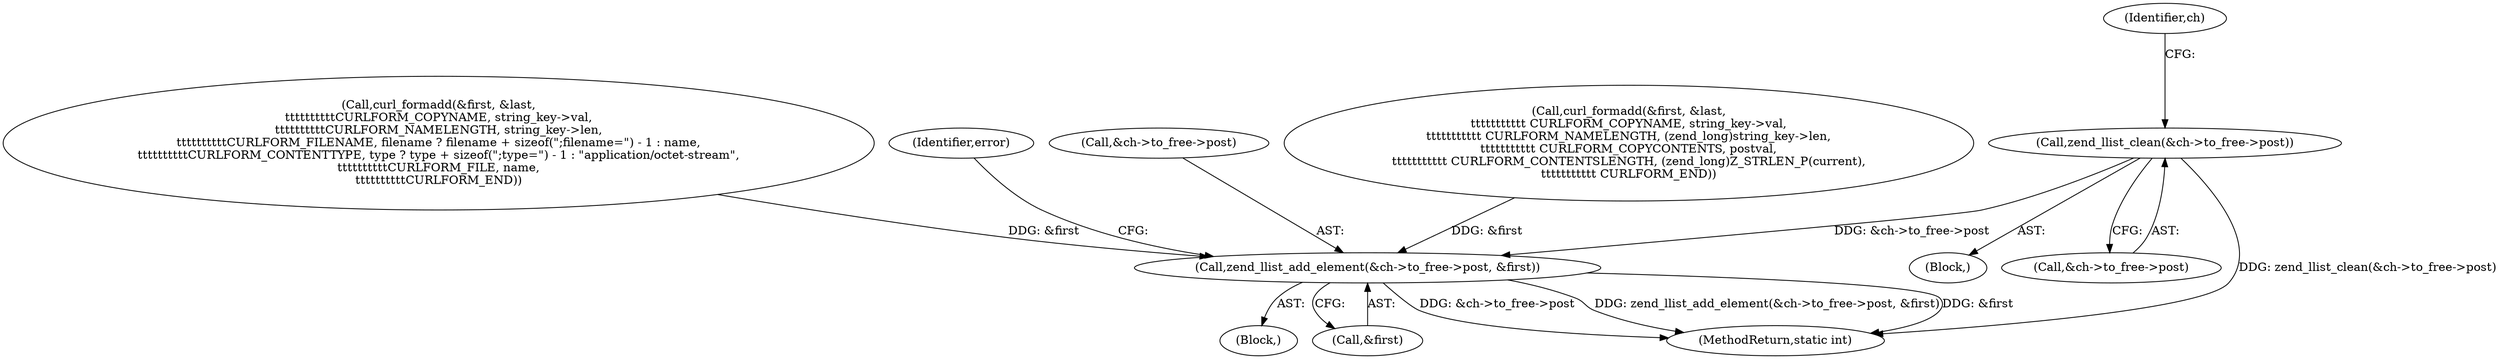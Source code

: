 digraph "0_php_124fb22a13fafa3648e4e15b4f207c7096d8155e@pointer" {
"1001414" [label="(Call,zend_llist_clean(&ch->to_free->post))"];
"1001421" [label="(Call,zend_llist_add_element(&ch->to_free->post, &first))"];
"1001063" [label="(Block,)"];
"1001329" [label="(Call,curl_formadd(&first, &last,\n\t\t\t\t\t\t\t\t\t\tCURLFORM_COPYNAME, string_key->val,\n\t\t\t\t\t\t\t\t\t\tCURLFORM_NAMELENGTH, string_key->len,\n\t\t\t\t\t\t\t\t\t\tCURLFORM_FILENAME, filename ? filename + sizeof(\";filename=\") - 1 : name,\n\t\t\t\t\t\t\t\t\t\tCURLFORM_CONTENTTYPE, type ? type + sizeof(\";type=\") - 1 : \"application/octet-stream\",\n\t\t\t\t\t\t\t\t\t\tCURLFORM_FILE, name,\n\t\t\t\t\t\t\t\t\t\tCURLFORM_END))"];
"1001413" [label="(Block,)"];
"1001415" [label="(Call,&ch->to_free->post)"];
"1001421" [label="(Call,zend_llist_add_element(&ch->to_free->post, &first))"];
"1001431" [label="(Identifier,error)"];
"1001422" [label="(Call,&ch->to_free->post)"];
"1001428" [label="(Call,&first)"];
"1001371" [label="(Call,curl_formadd(&first, &last,\n\t\t\t\t\t\t\t\t\t\t\t CURLFORM_COPYNAME, string_key->val,\n\t\t\t\t\t\t\t\t\t\t\t CURLFORM_NAMELENGTH, (zend_long)string_key->len,\n\t\t\t\t\t\t\t\t\t\t\t CURLFORM_COPYCONTENTS, postval,\n\t\t\t\t\t\t\t\t\t\t\t CURLFORM_CONTENTSLENGTH, (zend_long)Z_STRLEN_P(current),\n\t\t\t\t\t\t\t\t\t\t\t CURLFORM_END))"];
"1001414" [label="(Call,zend_llist_clean(&ch->to_free->post))"];
"1001425" [label="(Identifier,ch)"];
"1001927" [label="(MethodReturn,static int)"];
"1001414" -> "1001413"  [label="AST: "];
"1001414" -> "1001415"  [label="CFG: "];
"1001415" -> "1001414"  [label="AST: "];
"1001425" -> "1001414"  [label="CFG: "];
"1001414" -> "1001927"  [label="DDG: zend_llist_clean(&ch->to_free->post)"];
"1001414" -> "1001421"  [label="DDG: &ch->to_free->post"];
"1001421" -> "1001063"  [label="AST: "];
"1001421" -> "1001428"  [label="CFG: "];
"1001422" -> "1001421"  [label="AST: "];
"1001428" -> "1001421"  [label="AST: "];
"1001431" -> "1001421"  [label="CFG: "];
"1001421" -> "1001927"  [label="DDG: &ch->to_free->post"];
"1001421" -> "1001927"  [label="DDG: zend_llist_add_element(&ch->to_free->post, &first)"];
"1001421" -> "1001927"  [label="DDG: &first"];
"1001329" -> "1001421"  [label="DDG: &first"];
"1001371" -> "1001421"  [label="DDG: &first"];
}
